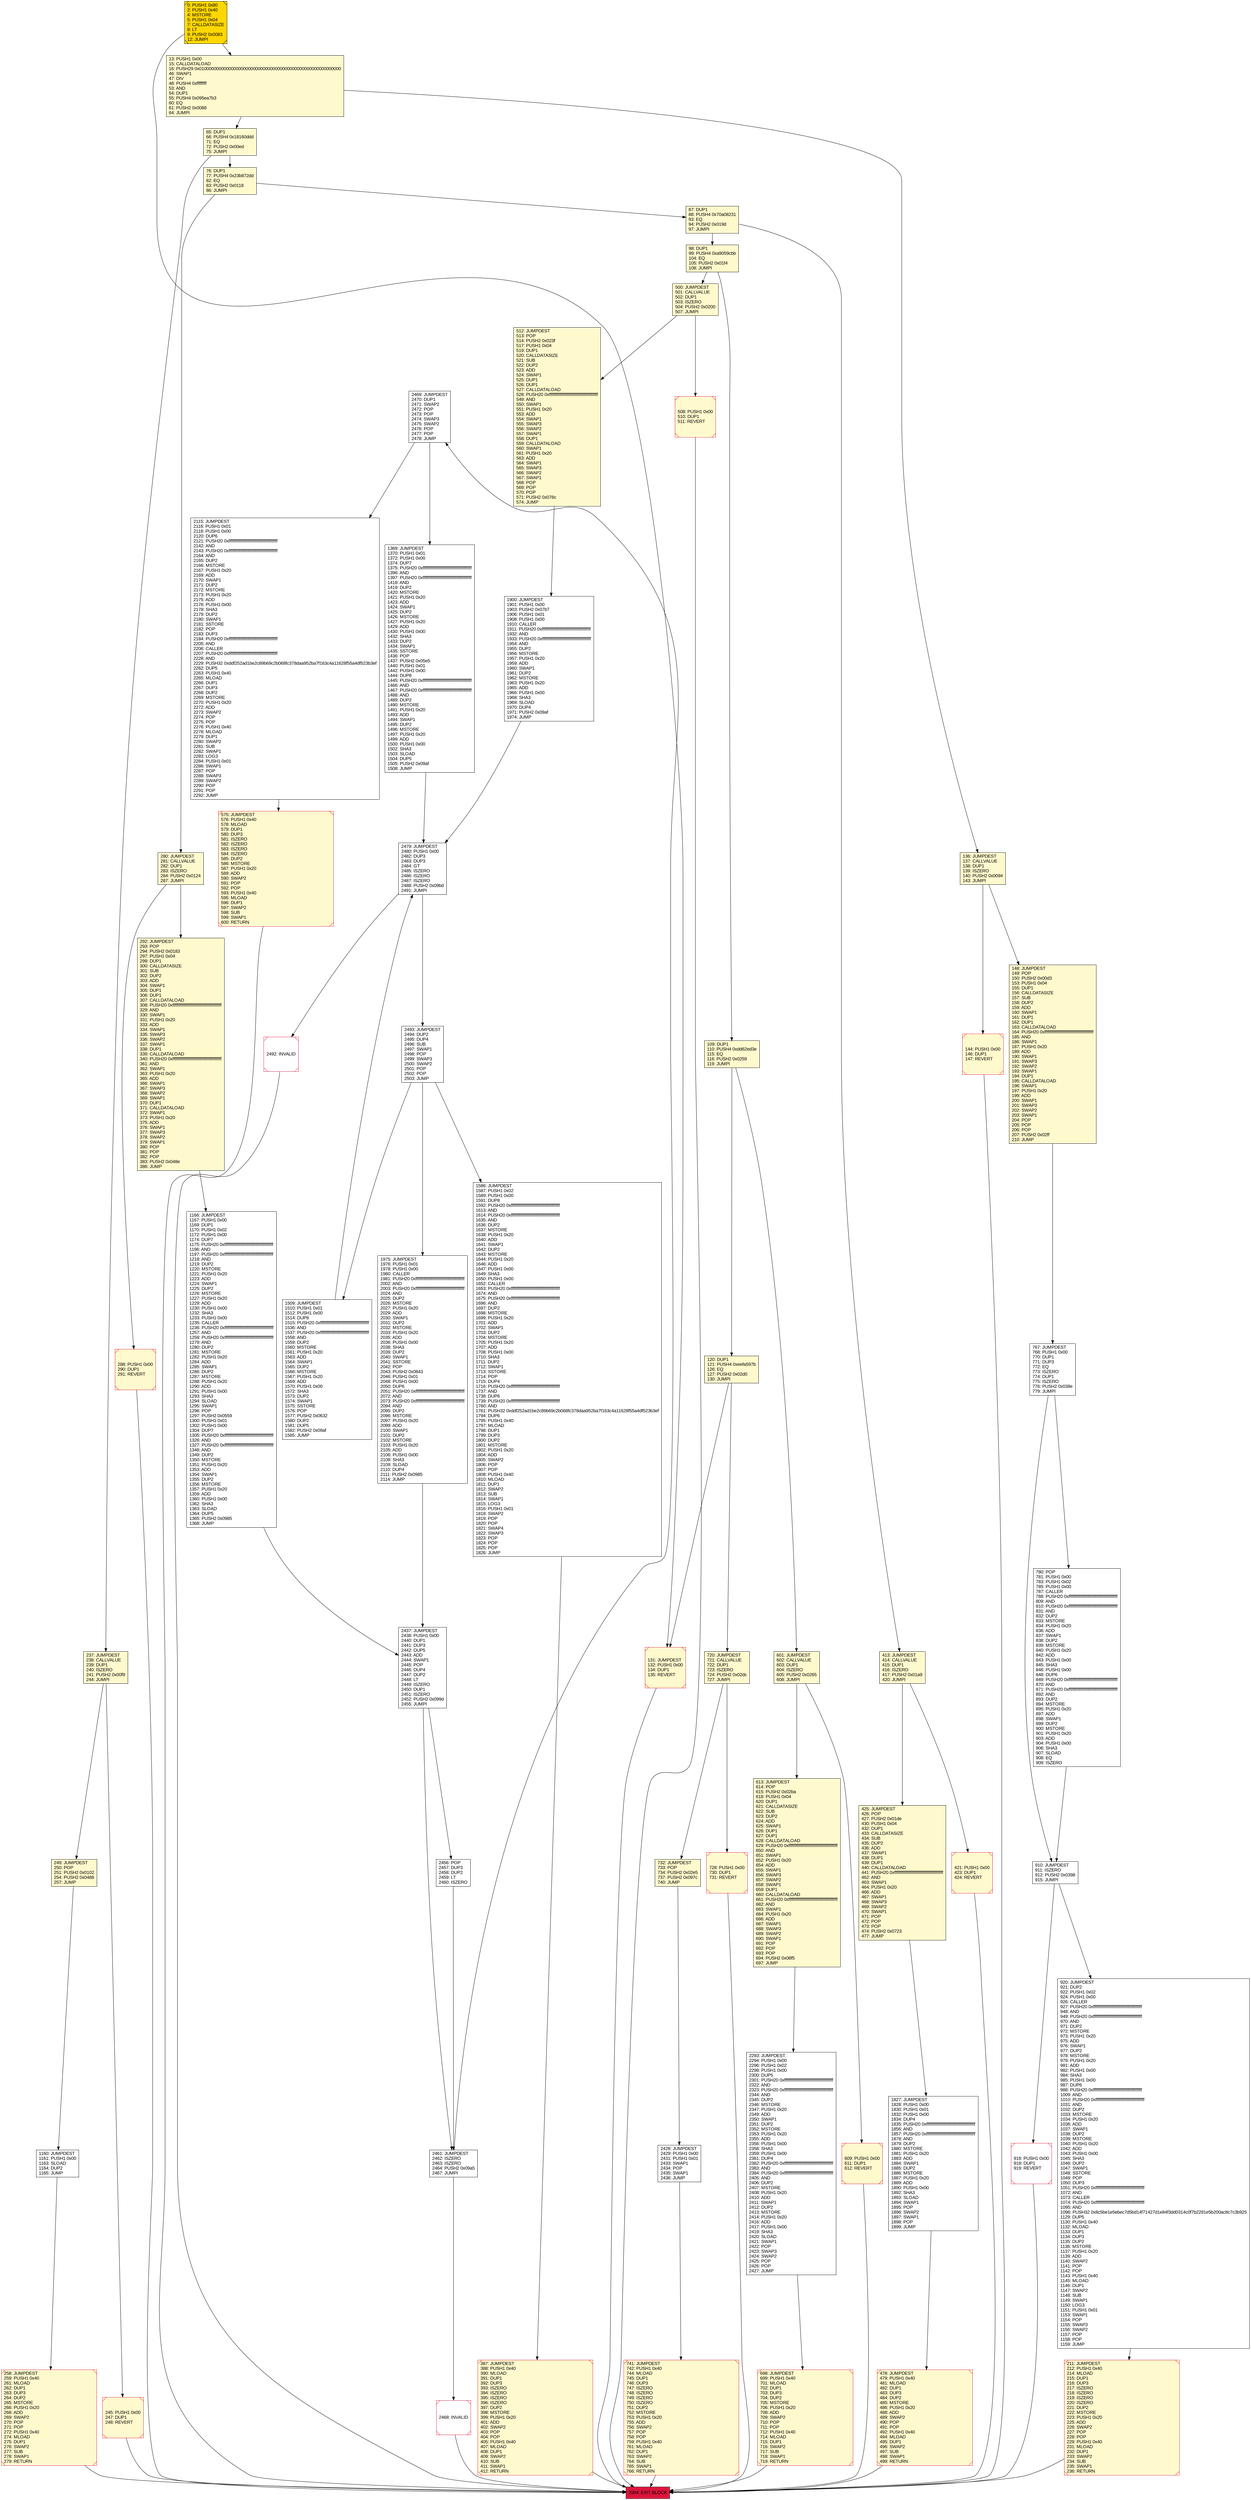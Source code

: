 digraph G {
bgcolor=transparent rankdir=UD;
node [shape=box style=filled color=black fillcolor=white fontname=arial fontcolor=black];
288 [label="288: PUSH1 0x00\l290: DUP1\l291: REVERT\l" fillcolor=lemonchiffon shape=Msquare color=crimson ];
780 [label="780: POP\l781: PUSH1 0x00\l783: PUSH1 0x02\l785: PUSH1 0x00\l787: CALLER\l788: PUSH20 0xffffffffffffffffffffffffffffffffffffffff\l809: AND\l810: PUSH20 0xffffffffffffffffffffffffffffffffffffffff\l831: AND\l832: DUP2\l833: MSTORE\l834: PUSH1 0x20\l836: ADD\l837: SWAP1\l838: DUP2\l839: MSTORE\l840: PUSH1 0x20\l842: ADD\l843: PUSH1 0x00\l845: SHA3\l846: PUSH1 0x00\l848: DUP6\l849: PUSH20 0xffffffffffffffffffffffffffffffffffffffff\l870: AND\l871: PUSH20 0xffffffffffffffffffffffffffffffffffffffff\l892: AND\l893: DUP2\l894: MSTORE\l895: PUSH1 0x20\l897: ADD\l898: SWAP1\l899: DUP2\l900: MSTORE\l901: PUSH1 0x20\l903: ADD\l904: PUSH1 0x00\l906: SHA3\l907: SLOAD\l908: EQ\l909: ISZERO\l" ];
575 [label="575: JUMPDEST\l576: PUSH1 0x40\l578: MLOAD\l579: DUP1\l580: DUP3\l581: ISZERO\l582: ISZERO\l583: ISZERO\l584: ISZERO\l585: DUP2\l586: MSTORE\l587: PUSH1 0x20\l589: ADD\l590: SWAP2\l591: POP\l592: POP\l593: PUSH1 0x40\l595: MLOAD\l596: DUP1\l597: SWAP2\l598: SUB\l599: SWAP1\l600: RETURN\l" fillcolor=lemonchiffon shape=Msquare color=crimson ];
2492 [label="2492: INVALID\l" shape=Msquare color=crimson ];
421 [label="421: PUSH1 0x00\l423: DUP1\l424: REVERT\l" fillcolor=lemonchiffon shape=Msquare color=crimson ];
613 [label="613: JUMPDEST\l614: POP\l615: PUSH2 0x02ba\l618: PUSH1 0x04\l620: DUP1\l621: CALLDATASIZE\l622: SUB\l623: DUP2\l624: ADD\l625: SWAP1\l626: DUP1\l627: DUP1\l628: CALLDATALOAD\l629: PUSH20 0xffffffffffffffffffffffffffffffffffffffff\l650: AND\l651: SWAP1\l652: PUSH1 0x20\l654: ADD\l655: SWAP1\l656: SWAP3\l657: SWAP2\l658: SWAP1\l659: DUP1\l660: CALLDATALOAD\l661: PUSH20 0xffffffffffffffffffffffffffffffffffffffff\l682: AND\l683: SWAP1\l684: PUSH1 0x20\l686: ADD\l687: SWAP1\l688: SWAP3\l689: SWAP2\l690: SWAP1\l691: POP\l692: POP\l693: POP\l694: PUSH2 0x08f5\l697: JUMP\l" fillcolor=lemonchiffon ];
2493 [label="2493: JUMPDEST\l2494: DUP2\l2495: DUP4\l2496: SUB\l2497: SWAP1\l2498: POP\l2499: SWAP3\l2500: SWAP2\l2501: POP\l2502: POP\l2503: JUMP\l" ];
131 [label="131: JUMPDEST\l132: PUSH1 0x00\l134: DUP1\l135: REVERT\l" fillcolor=lemonchiffon shape=Msquare color=crimson ];
698 [label="698: JUMPDEST\l699: PUSH1 0x40\l701: MLOAD\l702: DUP1\l703: DUP3\l704: DUP2\l705: MSTORE\l706: PUSH1 0x20\l708: ADD\l709: SWAP2\l710: POP\l711: POP\l712: PUSH1 0x40\l714: MLOAD\l715: DUP1\l716: SWAP2\l717: SUB\l718: SWAP1\l719: RETURN\l" fillcolor=lemonchiffon shape=Msquare color=crimson ];
292 [label="292: JUMPDEST\l293: POP\l294: PUSH2 0x0183\l297: PUSH1 0x04\l299: DUP1\l300: CALLDATASIZE\l301: SUB\l302: DUP2\l303: ADD\l304: SWAP1\l305: DUP1\l306: DUP1\l307: CALLDATALOAD\l308: PUSH20 0xffffffffffffffffffffffffffffffffffffffff\l329: AND\l330: SWAP1\l331: PUSH1 0x20\l333: ADD\l334: SWAP1\l335: SWAP3\l336: SWAP2\l337: SWAP1\l338: DUP1\l339: CALLDATALOAD\l340: PUSH20 0xffffffffffffffffffffffffffffffffffffffff\l361: AND\l362: SWAP1\l363: PUSH1 0x20\l365: ADD\l366: SWAP1\l367: SWAP3\l368: SWAP2\l369: SWAP1\l370: DUP1\l371: CALLDATALOAD\l372: SWAP1\l373: PUSH1 0x20\l375: ADD\l376: SWAP1\l377: SWAP3\l378: SWAP2\l379: SWAP1\l380: POP\l381: POP\l382: POP\l383: PUSH2 0x048e\l386: JUMP\l" fillcolor=lemonchiffon ];
512 [label="512: JUMPDEST\l513: POP\l514: PUSH2 0x023f\l517: PUSH1 0x04\l519: DUP1\l520: CALLDATASIZE\l521: SUB\l522: DUP2\l523: ADD\l524: SWAP1\l525: DUP1\l526: DUP1\l527: CALLDATALOAD\l528: PUSH20 0xffffffffffffffffffffffffffffffffffffffff\l549: AND\l550: SWAP1\l551: PUSH1 0x20\l553: ADD\l554: SWAP1\l555: SWAP3\l556: SWAP2\l557: SWAP1\l558: DUP1\l559: CALLDATALOAD\l560: SWAP1\l561: PUSH1 0x20\l563: ADD\l564: SWAP1\l565: SWAP3\l566: SWAP2\l567: SWAP1\l568: POP\l569: POP\l570: POP\l571: PUSH2 0x076c\l574: JUMP\l" fillcolor=lemonchiffon ];
2456 [label="2456: POP\l2457: DUP3\l2458: DUP2\l2459: LT\l2460: ISZERO\l" ];
1975 [label="1975: JUMPDEST\l1976: PUSH1 0x01\l1978: PUSH1 0x00\l1980: CALLER\l1981: PUSH20 0xffffffffffffffffffffffffffffffffffffffff\l2002: AND\l2003: PUSH20 0xffffffffffffffffffffffffffffffffffffffff\l2024: AND\l2025: DUP2\l2026: MSTORE\l2027: PUSH1 0x20\l2029: ADD\l2030: SWAP1\l2031: DUP2\l2032: MSTORE\l2033: PUSH1 0x20\l2035: ADD\l2036: PUSH1 0x00\l2038: SHA3\l2039: DUP2\l2040: SWAP1\l2041: SSTORE\l2042: POP\l2043: PUSH2 0x0843\l2046: PUSH1 0x01\l2048: PUSH1 0x00\l2050: DUP6\l2051: PUSH20 0xffffffffffffffffffffffffffffffffffffffff\l2072: AND\l2073: PUSH20 0xffffffffffffffffffffffffffffffffffffffff\l2094: AND\l2095: DUP2\l2096: MSTORE\l2097: PUSH1 0x20\l2099: ADD\l2100: SWAP1\l2101: DUP2\l2102: MSTORE\l2103: PUSH1 0x20\l2105: ADD\l2106: PUSH1 0x00\l2108: SHA3\l2109: SLOAD\l2110: DUP4\l2111: PUSH2 0x0985\l2114: JUMP\l" ];
65 [label="65: DUP1\l66: PUSH4 0x18160ddd\l71: EQ\l72: PUSH2 0x00ed\l75: JUMPI\l" fillcolor=lemonchiffon ];
500 [label="500: JUMPDEST\l501: CALLVALUE\l502: DUP1\l503: ISZERO\l504: PUSH2 0x0200\l507: JUMPI\l" fillcolor=lemonchiffon ];
2468 [label="2468: INVALID\l" shape=Msquare color=crimson ];
732 [label="732: JUMPDEST\l733: POP\l734: PUSH2 0x02e5\l737: PUSH2 0x097c\l740: JUMP\l" fillcolor=lemonchiffon ];
0 [label="0: PUSH1 0x80\l2: PUSH1 0x40\l4: MSTORE\l5: PUSH1 0x04\l7: CALLDATASIZE\l8: LT\l9: PUSH2 0x0083\l12: JUMPI\l" fillcolor=lemonchiffon shape=Msquare fillcolor=gold ];
136 [label="136: JUMPDEST\l137: CALLVALUE\l138: DUP1\l139: ISZERO\l140: PUSH2 0x0094\l143: JUMPI\l" fillcolor=lemonchiffon ];
98 [label="98: DUP1\l99: PUSH4 0xa9059cbb\l104: EQ\l105: PUSH2 0x01f4\l108: JUMPI\l" fillcolor=lemonchiffon ];
249 [label="249: JUMPDEST\l250: POP\l251: PUSH2 0x0102\l254: PUSH2 0x0488\l257: JUMP\l" fillcolor=lemonchiffon ];
109 [label="109: DUP1\l110: PUSH4 0xdd62ed3e\l115: EQ\l116: PUSH2 0x0259\l119: JUMPI\l" fillcolor=lemonchiffon ];
1900 [label="1900: JUMPDEST\l1901: PUSH1 0x00\l1903: PUSH2 0x07b7\l1906: PUSH1 0x01\l1908: PUSH1 0x00\l1910: CALLER\l1911: PUSH20 0xffffffffffffffffffffffffffffffffffffffff\l1932: AND\l1933: PUSH20 0xffffffffffffffffffffffffffffffffffffffff\l1954: AND\l1955: DUP2\l1956: MSTORE\l1957: PUSH1 0x20\l1959: ADD\l1960: SWAP1\l1961: DUP2\l1962: MSTORE\l1963: PUSH1 0x20\l1965: ADD\l1966: PUSH1 0x00\l1968: SHA3\l1969: SLOAD\l1970: DUP4\l1971: PUSH2 0x09af\l1974: JUMP\l" ];
144 [label="144: PUSH1 0x00\l146: DUP1\l147: REVERT\l" fillcolor=lemonchiffon shape=Msquare color=crimson ];
258 [label="258: JUMPDEST\l259: PUSH1 0x40\l261: MLOAD\l262: DUP1\l263: DUP3\l264: DUP2\l265: MSTORE\l266: PUSH1 0x20\l268: ADD\l269: SWAP2\l270: POP\l271: POP\l272: PUSH1 0x40\l274: MLOAD\l275: DUP1\l276: SWAP2\l277: SUB\l278: SWAP1\l279: RETURN\l" fillcolor=lemonchiffon shape=Msquare color=crimson ];
916 [label="916: PUSH1 0x00\l918: DUP1\l919: REVERT\l" shape=Msquare color=crimson ];
1166 [label="1166: JUMPDEST\l1167: PUSH1 0x00\l1169: DUP1\l1170: PUSH1 0x02\l1172: PUSH1 0x00\l1174: DUP7\l1175: PUSH20 0xffffffffffffffffffffffffffffffffffffffff\l1196: AND\l1197: PUSH20 0xffffffffffffffffffffffffffffffffffffffff\l1218: AND\l1219: DUP2\l1220: MSTORE\l1221: PUSH1 0x20\l1223: ADD\l1224: SWAP1\l1225: DUP2\l1226: MSTORE\l1227: PUSH1 0x20\l1229: ADD\l1230: PUSH1 0x00\l1232: SHA3\l1233: PUSH1 0x00\l1235: CALLER\l1236: PUSH20 0xffffffffffffffffffffffffffffffffffffffff\l1257: AND\l1258: PUSH20 0xffffffffffffffffffffffffffffffffffffffff\l1279: AND\l1280: DUP2\l1281: MSTORE\l1282: PUSH1 0x20\l1284: ADD\l1285: SWAP1\l1286: DUP2\l1287: MSTORE\l1288: PUSH1 0x20\l1290: ADD\l1291: PUSH1 0x00\l1293: SHA3\l1294: SLOAD\l1295: SWAP1\l1296: POP\l1297: PUSH2 0x0559\l1300: PUSH1 0x01\l1302: PUSH1 0x00\l1304: DUP7\l1305: PUSH20 0xffffffffffffffffffffffffffffffffffffffff\l1326: AND\l1327: PUSH20 0xffffffffffffffffffffffffffffffffffffffff\l1348: AND\l1349: DUP2\l1350: MSTORE\l1351: PUSH1 0x20\l1353: ADD\l1354: SWAP1\l1355: DUP2\l1356: MSTORE\l1357: PUSH1 0x20\l1359: ADD\l1360: PUSH1 0x00\l1362: SHA3\l1363: SLOAD\l1364: DUP5\l1365: PUSH2 0x0985\l1368: JUMP\l" ];
601 [label="601: JUMPDEST\l602: CALLVALUE\l603: DUP1\l604: ISZERO\l605: PUSH2 0x0265\l608: JUMPI\l" fillcolor=lemonchiffon ];
1160 [label="1160: JUMPDEST\l1161: PUSH1 0x00\l1163: SLOAD\l1164: DUP2\l1165: JUMP\l" ];
387 [label="387: JUMPDEST\l388: PUSH1 0x40\l390: MLOAD\l391: DUP1\l392: DUP3\l393: ISZERO\l394: ISZERO\l395: ISZERO\l396: ISZERO\l397: DUP2\l398: MSTORE\l399: PUSH1 0x20\l401: ADD\l402: SWAP2\l403: POP\l404: POP\l405: PUSH1 0x40\l407: MLOAD\l408: DUP1\l409: SWAP2\l410: SUB\l411: SWAP1\l412: RETURN\l" fillcolor=lemonchiffon shape=Msquare color=crimson ];
2479 [label="2479: JUMPDEST\l2480: PUSH1 0x00\l2482: DUP3\l2483: DUP3\l2484: GT\l2485: ISZERO\l2486: ISZERO\l2487: ISZERO\l2488: PUSH2 0x09bd\l2491: JUMPI\l" ];
609 [label="609: PUSH1 0x00\l611: DUP1\l612: REVERT\l" fillcolor=lemonchiffon shape=Msquare color=crimson ];
2461 [label="2461: JUMPDEST\l2462: ISZERO\l2463: ISZERO\l2464: PUSH2 0x09a5\l2467: JUMPI\l" ];
1827 [label="1827: JUMPDEST\l1828: PUSH1 0x00\l1830: PUSH1 0x01\l1832: PUSH1 0x00\l1834: DUP4\l1835: PUSH20 0xffffffffffffffffffffffffffffffffffffffff\l1856: AND\l1857: PUSH20 0xffffffffffffffffffffffffffffffffffffffff\l1878: AND\l1879: DUP2\l1880: MSTORE\l1881: PUSH1 0x20\l1883: ADD\l1884: SWAP1\l1885: DUP2\l1886: MSTORE\l1887: PUSH1 0x20\l1889: ADD\l1890: PUSH1 0x00\l1892: SHA3\l1893: SLOAD\l1894: SWAP1\l1895: POP\l1896: SWAP2\l1897: SWAP1\l1898: POP\l1899: JUMP\l" ];
2504 [label="2504: EXIT BLOCK\l" fillcolor=crimson ];
2469 [label="2469: JUMPDEST\l2470: DUP1\l2471: SWAP2\l2472: POP\l2473: POP\l2474: SWAP3\l2475: SWAP2\l2476: POP\l2477: POP\l2478: JUMP\l" ];
280 [label="280: JUMPDEST\l281: CALLVALUE\l282: DUP1\l283: ISZERO\l284: PUSH2 0x0124\l287: JUMPI\l" fillcolor=lemonchiffon ];
910 [label="910: JUMPDEST\l911: ISZERO\l912: PUSH2 0x0398\l915: JUMPI\l" ];
2428 [label="2428: JUMPDEST\l2429: PUSH1 0x00\l2431: PUSH1 0x01\l2433: SWAP1\l2434: POP\l2435: SWAP1\l2436: JUMP\l" ];
245 [label="245: PUSH1 0x00\l247: DUP1\l248: REVERT\l" fillcolor=lemonchiffon shape=Msquare color=crimson ];
237 [label="237: JUMPDEST\l238: CALLVALUE\l239: DUP1\l240: ISZERO\l241: PUSH2 0x00f9\l244: JUMPI\l" fillcolor=lemonchiffon ];
741 [label="741: JUMPDEST\l742: PUSH1 0x40\l744: MLOAD\l745: DUP1\l746: DUP3\l747: ISZERO\l748: ISZERO\l749: ISZERO\l750: ISZERO\l751: DUP2\l752: MSTORE\l753: PUSH1 0x20\l755: ADD\l756: SWAP2\l757: POP\l758: POP\l759: PUSH1 0x40\l761: MLOAD\l762: DUP1\l763: SWAP2\l764: SUB\l765: SWAP1\l766: RETURN\l" fillcolor=lemonchiffon shape=Msquare color=crimson ];
76 [label="76: DUP1\l77: PUSH4 0x23b872dd\l82: EQ\l83: PUSH2 0x0118\l86: JUMPI\l" fillcolor=lemonchiffon ];
148 [label="148: JUMPDEST\l149: POP\l150: PUSH2 0x00d3\l153: PUSH1 0x04\l155: DUP1\l156: CALLDATASIZE\l157: SUB\l158: DUP2\l159: ADD\l160: SWAP1\l161: DUP1\l162: DUP1\l163: CALLDATALOAD\l164: PUSH20 0xffffffffffffffffffffffffffffffffffffffff\l185: AND\l186: SWAP1\l187: PUSH1 0x20\l189: ADD\l190: SWAP1\l191: SWAP3\l192: SWAP2\l193: SWAP1\l194: DUP1\l195: CALLDATALOAD\l196: SWAP1\l197: PUSH1 0x20\l199: ADD\l200: SWAP1\l201: SWAP3\l202: SWAP2\l203: SWAP1\l204: POP\l205: POP\l206: POP\l207: PUSH2 0x02ff\l210: JUMP\l" fillcolor=lemonchiffon ];
508 [label="508: PUSH1 0x00\l510: DUP1\l511: REVERT\l" fillcolor=lemonchiffon shape=Msquare color=crimson ];
1586 [label="1586: JUMPDEST\l1587: PUSH1 0x02\l1589: PUSH1 0x00\l1591: DUP8\l1592: PUSH20 0xffffffffffffffffffffffffffffffffffffffff\l1613: AND\l1614: PUSH20 0xffffffffffffffffffffffffffffffffffffffff\l1635: AND\l1636: DUP2\l1637: MSTORE\l1638: PUSH1 0x20\l1640: ADD\l1641: SWAP1\l1642: DUP2\l1643: MSTORE\l1644: PUSH1 0x20\l1646: ADD\l1647: PUSH1 0x00\l1649: SHA3\l1650: PUSH1 0x00\l1652: CALLER\l1653: PUSH20 0xffffffffffffffffffffffffffffffffffffffff\l1674: AND\l1675: PUSH20 0xffffffffffffffffffffffffffffffffffffffff\l1696: AND\l1697: DUP2\l1698: MSTORE\l1699: PUSH1 0x20\l1701: ADD\l1702: SWAP1\l1703: DUP2\l1704: MSTORE\l1705: PUSH1 0x20\l1707: ADD\l1708: PUSH1 0x00\l1710: SHA3\l1711: DUP2\l1712: SWAP1\l1713: SSTORE\l1714: POP\l1715: DUP4\l1716: PUSH20 0xffffffffffffffffffffffffffffffffffffffff\l1737: AND\l1738: DUP6\l1739: PUSH20 0xffffffffffffffffffffffffffffffffffffffff\l1760: AND\l1761: PUSH32 0xddf252ad1be2c89b69c2b068fc378daa952ba7f163c4a11628f55a4df523b3ef\l1794: DUP6\l1795: PUSH1 0x40\l1797: MLOAD\l1798: DUP1\l1799: DUP3\l1800: DUP2\l1801: MSTORE\l1802: PUSH1 0x20\l1804: ADD\l1805: SWAP2\l1806: POP\l1807: POP\l1808: PUSH1 0x40\l1810: MLOAD\l1811: DUP1\l1812: SWAP2\l1813: SUB\l1814: SWAP1\l1815: LOG3\l1816: PUSH1 0x01\l1818: SWAP2\l1819: POP\l1820: POP\l1821: SWAP4\l1822: SWAP3\l1823: POP\l1824: POP\l1825: POP\l1826: JUMP\l" ];
720 [label="720: JUMPDEST\l721: CALLVALUE\l722: DUP1\l723: ISZERO\l724: PUSH2 0x02dc\l727: JUMPI\l" fillcolor=lemonchiffon ];
87 [label="87: DUP1\l88: PUSH4 0x70a08231\l93: EQ\l94: PUSH2 0x019d\l97: JUMPI\l" fillcolor=lemonchiffon ];
1509 [label="1509: JUMPDEST\l1510: PUSH1 0x01\l1512: PUSH1 0x00\l1514: DUP8\l1515: PUSH20 0xffffffffffffffffffffffffffffffffffffffff\l1536: AND\l1537: PUSH20 0xffffffffffffffffffffffffffffffffffffffff\l1558: AND\l1559: DUP2\l1560: MSTORE\l1561: PUSH1 0x20\l1563: ADD\l1564: SWAP1\l1565: DUP2\l1566: MSTORE\l1567: PUSH1 0x20\l1569: ADD\l1570: PUSH1 0x00\l1572: SHA3\l1573: DUP2\l1574: SWAP1\l1575: SSTORE\l1576: POP\l1577: PUSH2 0x0632\l1580: DUP2\l1581: DUP5\l1582: PUSH2 0x09af\l1585: JUMP\l" ];
478 [label="478: JUMPDEST\l479: PUSH1 0x40\l481: MLOAD\l482: DUP1\l483: DUP3\l484: DUP2\l485: MSTORE\l486: PUSH1 0x20\l488: ADD\l489: SWAP2\l490: POP\l491: POP\l492: PUSH1 0x40\l494: MLOAD\l495: DUP1\l496: SWAP2\l497: SUB\l498: SWAP1\l499: RETURN\l" fillcolor=lemonchiffon shape=Msquare color=crimson ];
2115 [label="2115: JUMPDEST\l2116: PUSH1 0x01\l2118: PUSH1 0x00\l2120: DUP6\l2121: PUSH20 0xffffffffffffffffffffffffffffffffffffffff\l2142: AND\l2143: PUSH20 0xffffffffffffffffffffffffffffffffffffffff\l2164: AND\l2165: DUP2\l2166: MSTORE\l2167: PUSH1 0x20\l2169: ADD\l2170: SWAP1\l2171: DUP2\l2172: MSTORE\l2173: PUSH1 0x20\l2175: ADD\l2176: PUSH1 0x00\l2178: SHA3\l2179: DUP2\l2180: SWAP1\l2181: SSTORE\l2182: POP\l2183: DUP3\l2184: PUSH20 0xffffffffffffffffffffffffffffffffffffffff\l2205: AND\l2206: CALLER\l2207: PUSH20 0xffffffffffffffffffffffffffffffffffffffff\l2228: AND\l2229: PUSH32 0xddf252ad1be2c89b69c2b068fc378daa952ba7f163c4a11628f55a4df523b3ef\l2262: DUP5\l2263: PUSH1 0x40\l2265: MLOAD\l2266: DUP1\l2267: DUP3\l2268: DUP2\l2269: MSTORE\l2270: PUSH1 0x20\l2272: ADD\l2273: SWAP2\l2274: POP\l2275: POP\l2276: PUSH1 0x40\l2278: MLOAD\l2279: DUP1\l2280: SWAP2\l2281: SUB\l2282: SWAP1\l2283: LOG3\l2284: PUSH1 0x01\l2286: SWAP1\l2287: POP\l2288: SWAP3\l2289: SWAP2\l2290: POP\l2291: POP\l2292: JUMP\l" ];
767 [label="767: JUMPDEST\l768: PUSH1 0x00\l770: DUP1\l771: DUP3\l772: EQ\l773: ISZERO\l774: DUP1\l775: ISZERO\l776: PUSH2 0x038e\l779: JUMPI\l" ];
211 [label="211: JUMPDEST\l212: PUSH1 0x40\l214: MLOAD\l215: DUP1\l216: DUP3\l217: ISZERO\l218: ISZERO\l219: ISZERO\l220: ISZERO\l221: DUP2\l222: MSTORE\l223: PUSH1 0x20\l225: ADD\l226: SWAP2\l227: POP\l228: POP\l229: PUSH1 0x40\l231: MLOAD\l232: DUP1\l233: SWAP2\l234: SUB\l235: SWAP1\l236: RETURN\l" fillcolor=lemonchiffon shape=Msquare color=crimson ];
2293 [label="2293: JUMPDEST\l2294: PUSH1 0x00\l2296: PUSH1 0x02\l2298: PUSH1 0x00\l2300: DUP5\l2301: PUSH20 0xffffffffffffffffffffffffffffffffffffffff\l2322: AND\l2323: PUSH20 0xffffffffffffffffffffffffffffffffffffffff\l2344: AND\l2345: DUP2\l2346: MSTORE\l2347: PUSH1 0x20\l2349: ADD\l2350: SWAP1\l2351: DUP2\l2352: MSTORE\l2353: PUSH1 0x20\l2355: ADD\l2356: PUSH1 0x00\l2358: SHA3\l2359: PUSH1 0x00\l2361: DUP4\l2362: PUSH20 0xffffffffffffffffffffffffffffffffffffffff\l2383: AND\l2384: PUSH20 0xffffffffffffffffffffffffffffffffffffffff\l2405: AND\l2406: DUP2\l2407: MSTORE\l2408: PUSH1 0x20\l2410: ADD\l2411: SWAP1\l2412: DUP2\l2413: MSTORE\l2414: PUSH1 0x20\l2416: ADD\l2417: PUSH1 0x00\l2419: SHA3\l2420: SLOAD\l2421: SWAP1\l2422: POP\l2423: SWAP3\l2424: SWAP2\l2425: POP\l2426: POP\l2427: JUMP\l" ];
2437 [label="2437: JUMPDEST\l2438: PUSH1 0x00\l2440: DUP1\l2441: DUP3\l2442: DUP5\l2443: ADD\l2444: SWAP1\l2445: POP\l2446: DUP4\l2447: DUP2\l2448: LT\l2449: ISZERO\l2450: DUP1\l2451: ISZERO\l2452: PUSH2 0x099d\l2455: JUMPI\l" ];
413 [label="413: JUMPDEST\l414: CALLVALUE\l415: DUP1\l416: ISZERO\l417: PUSH2 0x01a9\l420: JUMPI\l" fillcolor=lemonchiffon ];
13 [label="13: PUSH1 0x00\l15: CALLDATALOAD\l16: PUSH29 0x0100000000000000000000000000000000000000000000000000000000\l46: SWAP1\l47: DIV\l48: PUSH4 0xffffffff\l53: AND\l54: DUP1\l55: PUSH4 0x095ea7b3\l60: EQ\l61: PUSH2 0x0088\l64: JUMPI\l" fillcolor=lemonchiffon ];
425 [label="425: JUMPDEST\l426: POP\l427: PUSH2 0x01de\l430: PUSH1 0x04\l432: DUP1\l433: CALLDATASIZE\l434: SUB\l435: DUP2\l436: ADD\l437: SWAP1\l438: DUP1\l439: DUP1\l440: CALLDATALOAD\l441: PUSH20 0xffffffffffffffffffffffffffffffffffffffff\l462: AND\l463: SWAP1\l464: PUSH1 0x20\l466: ADD\l467: SWAP1\l468: SWAP3\l469: SWAP2\l470: SWAP1\l471: POP\l472: POP\l473: POP\l474: PUSH2 0x0723\l477: JUMP\l" fillcolor=lemonchiffon ];
920 [label="920: JUMPDEST\l921: DUP2\l922: PUSH1 0x02\l924: PUSH1 0x00\l926: CALLER\l927: PUSH20 0xffffffffffffffffffffffffffffffffffffffff\l948: AND\l949: PUSH20 0xffffffffffffffffffffffffffffffffffffffff\l970: AND\l971: DUP2\l972: MSTORE\l973: PUSH1 0x20\l975: ADD\l976: SWAP1\l977: DUP2\l978: MSTORE\l979: PUSH1 0x20\l981: ADD\l982: PUSH1 0x00\l984: SHA3\l985: PUSH1 0x00\l987: DUP6\l988: PUSH20 0xffffffffffffffffffffffffffffffffffffffff\l1009: AND\l1010: PUSH20 0xffffffffffffffffffffffffffffffffffffffff\l1031: AND\l1032: DUP2\l1033: MSTORE\l1034: PUSH1 0x20\l1036: ADD\l1037: SWAP1\l1038: DUP2\l1039: MSTORE\l1040: PUSH1 0x20\l1042: ADD\l1043: PUSH1 0x00\l1045: SHA3\l1046: DUP2\l1047: SWAP1\l1048: SSTORE\l1049: POP\l1050: DUP3\l1051: PUSH20 0xffffffffffffffffffffffffffffffffffffffff\l1072: AND\l1073: CALLER\l1074: PUSH20 0xffffffffffffffffffffffffffffffffffffffff\l1095: AND\l1096: PUSH32 0x8c5be1e5ebec7d5bd14f71427d1e84f3dd0314c0f7b2291e5b200ac8c7c3b925\l1129: DUP5\l1130: PUSH1 0x40\l1132: MLOAD\l1133: DUP1\l1134: DUP3\l1135: DUP2\l1136: MSTORE\l1137: PUSH1 0x20\l1139: ADD\l1140: SWAP2\l1141: POP\l1142: POP\l1143: PUSH1 0x40\l1145: MLOAD\l1146: DUP1\l1147: SWAP2\l1148: SUB\l1149: SWAP1\l1150: LOG3\l1151: PUSH1 0x01\l1153: SWAP1\l1154: POP\l1155: SWAP3\l1156: SWAP2\l1157: POP\l1158: POP\l1159: JUMP\l" ];
1369 [label="1369: JUMPDEST\l1370: PUSH1 0x01\l1372: PUSH1 0x00\l1374: DUP7\l1375: PUSH20 0xffffffffffffffffffffffffffffffffffffffff\l1396: AND\l1397: PUSH20 0xffffffffffffffffffffffffffffffffffffffff\l1418: AND\l1419: DUP2\l1420: MSTORE\l1421: PUSH1 0x20\l1423: ADD\l1424: SWAP1\l1425: DUP2\l1426: MSTORE\l1427: PUSH1 0x20\l1429: ADD\l1430: PUSH1 0x00\l1432: SHA3\l1433: DUP2\l1434: SWAP1\l1435: SSTORE\l1436: POP\l1437: PUSH2 0x05e5\l1440: PUSH1 0x01\l1442: PUSH1 0x00\l1444: DUP8\l1445: PUSH20 0xffffffffffffffffffffffffffffffffffffffff\l1466: AND\l1467: PUSH20 0xffffffffffffffffffffffffffffffffffffffff\l1488: AND\l1489: DUP2\l1490: MSTORE\l1491: PUSH1 0x20\l1493: ADD\l1494: SWAP1\l1495: DUP2\l1496: MSTORE\l1497: PUSH1 0x20\l1499: ADD\l1500: PUSH1 0x00\l1502: SHA3\l1503: SLOAD\l1504: DUP5\l1505: PUSH2 0x09af\l1508: JUMP\l" ];
120 [label="120: DUP1\l121: PUSH4 0xeefa597b\l126: EQ\l127: PUSH2 0x02d0\l130: JUMPI\l" fillcolor=lemonchiffon ];
728 [label="728: PUSH1 0x00\l730: DUP1\l731: REVERT\l" fillcolor=lemonchiffon shape=Msquare color=crimson ];
237 -> 245;
413 -> 425;
609 -> 2504;
1160 -> 258;
2428 -> 741;
2461 -> 2469;
98 -> 109;
120 -> 720;
1900 -> 2479;
249 -> 1160;
741 -> 2504;
2493 -> 1975;
109 -> 601;
508 -> 2504;
76 -> 280;
136 -> 144;
500 -> 512;
87 -> 413;
920 -> 211;
245 -> 2504;
720 -> 728;
512 -> 1900;
767 -> 910;
0 -> 131;
478 -> 2504;
2469 -> 2115;
211 -> 2504;
1827 -> 478;
728 -> 2504;
148 -> 767;
292 -> 1166;
2437 -> 2461;
76 -> 87;
425 -> 1827;
910 -> 920;
2479 -> 2493;
2479 -> 2492;
601 -> 613;
2469 -> 1369;
98 -> 500;
280 -> 292;
698 -> 2504;
65 -> 76;
500 -> 508;
1166 -> 2437;
288 -> 2504;
1369 -> 2479;
280 -> 288;
575 -> 2504;
2492 -> 2504;
421 -> 2504;
65 -> 237;
87 -> 98;
131 -> 2504;
732 -> 2428;
780 -> 910;
0 -> 13;
2456 -> 2461;
13 -> 136;
2468 -> 2504;
1509 -> 2479;
2461 -> 2468;
109 -> 120;
1586 -> 387;
2437 -> 2456;
2493 -> 1586;
1975 -> 2437;
2293 -> 698;
613 -> 2293;
13 -> 65;
2115 -> 575;
767 -> 780;
2493 -> 1509;
120 -> 131;
387 -> 2504;
413 -> 421;
720 -> 732;
144 -> 2504;
258 -> 2504;
601 -> 609;
136 -> 148;
910 -> 916;
237 -> 249;
916 -> 2504;
}